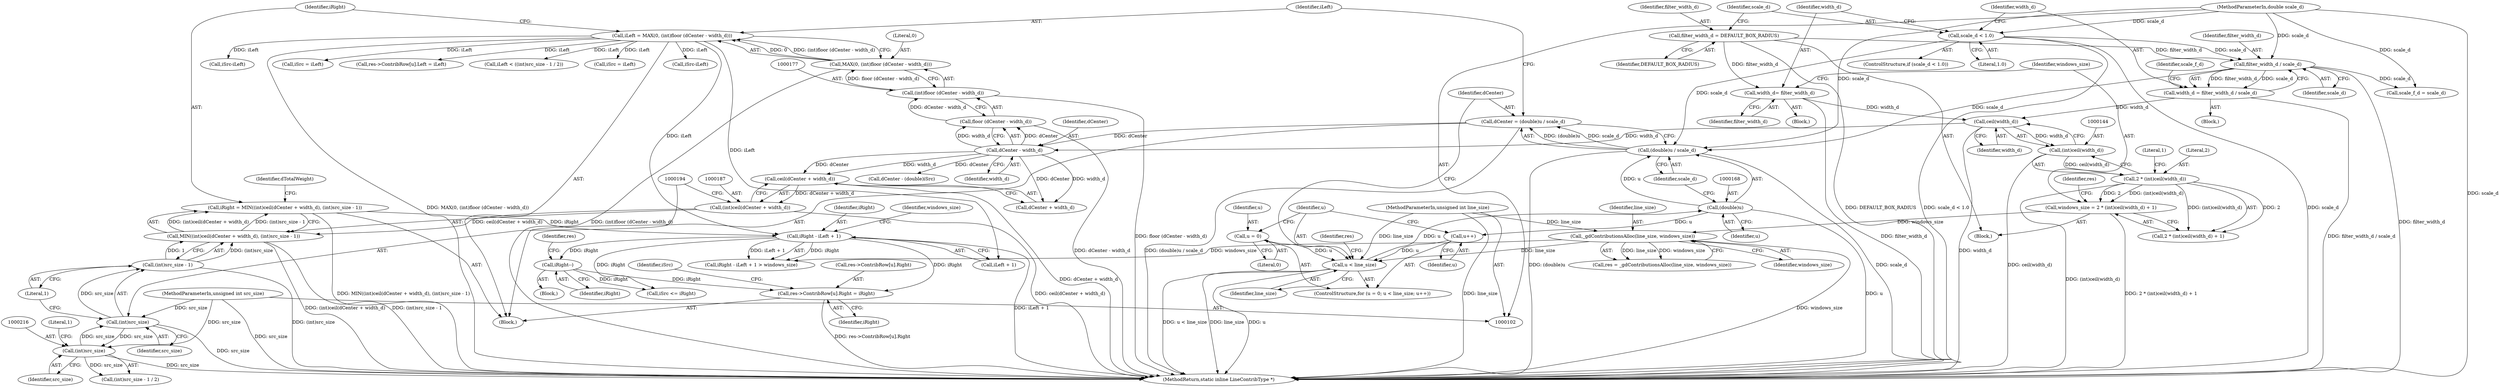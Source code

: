 digraph "0_libgd_4f65a3e4eedaffa1efcf9ee1eb08f0b504fbc31a@array" {
"1000237" [label="(Call,res->ContribRow[u].Right = iRight)"];
"1000226" [label="(Call,iRight--)"];
"1000204" [label="(Call,iRight - iLeft + 1)"];
"1000183" [label="(Call,iRight = MIN((int)ceil(dCenter + width_d), (int)src_size - 1))"];
"1000185" [label="(Call,MIN((int)ceil(dCenter + width_d), (int)src_size - 1))"];
"1000186" [label="(Call,(int)ceil(dCenter + width_d))"];
"1000188" [label="(Call,ceil(dCenter + width_d))"];
"1000179" [label="(Call,dCenter - width_d)"];
"1000164" [label="(Call,dCenter = (double)u / scale_d)"];
"1000166" [label="(Call,(double)u / scale_d)"];
"1000167" [label="(Call,(double)u)"];
"1000157" [label="(Call,u < line_size)"];
"1000154" [label="(Call,u = 0)"];
"1000160" [label="(Call,u++)"];
"1000150" [label="(Call,_gdContributionsAlloc(line_size, windows_size))"];
"1000103" [label="(MethodParameterIn,unsigned int line_size)"];
"1000138" [label="(Call,windows_size = 2 * (int)ceil(width_d) + 1)"];
"1000141" [label="(Call,2 * (int)ceil(width_d))"];
"1000143" [label="(Call,(int)ceil(width_d))"];
"1000145" [label="(Call,ceil(width_d))"];
"1000125" [label="(Call,width_d = filter_width_d / scale_d)"];
"1000127" [label="(Call,filter_width_d / scale_d)"];
"1000114" [label="(Call,filter_width_d = DEFAULT_BOX_RADIUS)"];
"1000121" [label="(Call,scale_d < 1.0)"];
"1000105" [label="(MethodParameterIn,double scale_d)"];
"1000135" [label="(Call,width_d= filter_width_d)"];
"1000192" [label="(Call,(int)src_size - 1)"];
"1000193" [label="(Call,(int)src_size)"];
"1000215" [label="(Call,(int)src_size)"];
"1000104" [label="(MethodParameterIn,unsigned int src_size)"];
"1000172" [label="(Call,iLeft = MAX(0, (int)floor (dCenter - width_d)))"];
"1000174" [label="(Call,MAX(0, (int)floor (dCenter - width_d)))"];
"1000176" [label="(Call,(int)floor (dCenter - width_d))"];
"1000178" [label="(Call,floor (dCenter - width_d))"];
"1000105" [label="(MethodParameterIn,double scale_d)"];
"1000114" [label="(Call,filter_width_d = DEFAULT_BOX_RADIUS)"];
"1000124" [label="(Block,)"];
"1000131" [label="(Identifier,scale_f_d)"];
"1000184" [label="(Identifier,iRight)"];
"1000107" [label="(Block,)"];
"1000127" [label="(Call,filter_width_d / scale_d)"];
"1000232" [label="(Identifier,res)"];
"1000141" [label="(Call,2 * (int)ceil(width_d))"];
"1000267" [label="(Call,iSrc-iLeft)"];
"1000206" [label="(Call,iLeft + 1)"];
"1000186" [label="(Call,(int)ceil(dCenter + width_d))"];
"1000125" [label="(Call,width_d = filter_width_d / scale_d)"];
"1000199" [label="(Identifier,dTotalWeight)"];
"1000214" [label="(Call,(int)src_size - 1 / 2)"];
"1000151" [label="(Identifier,line_size)"];
"1000130" [label="(Call,scale_f_d = scale_d)"];
"1000176" [label="(Call,(int)floor (dCenter - width_d))"];
"1000172" [label="(Call,iLeft = MAX(0, (int)floor (dCenter - width_d)))"];
"1000150" [label="(Call,_gdContributionsAlloc(line_size, windows_size))"];
"1000135" [label="(Call,width_d= filter_width_d)"];
"1000209" [label="(Identifier,windows_size)"];
"1000122" [label="(Identifier,scale_d)"];
"1000145" [label="(Call,ceil(width_d))"];
"1000167" [label="(Call,(double)u)"];
"1000215" [label="(Call,(int)src_size)"];
"1000196" [label="(Literal,1)"];
"1000192" [label="(Call,(int)src_size - 1)"];
"1000103" [label="(MethodParameterIn,unsigned int line_size)"];
"1000195" [label="(Identifier,src_size)"];
"1000137" [label="(Identifier,filter_width_d)"];
"1000155" [label="(Identifier,u)"];
"1000143" [label="(Call,(int)ceil(width_d))"];
"1000161" [label="(Identifier,u)"];
"1000164" [label="(Call,dCenter = (double)u / scale_d)"];
"1000126" [label="(Identifier,width_d)"];
"1000159" [label="(Identifier,line_size)"];
"1000188" [label="(Call,ceil(dCenter + width_d))"];
"1000204" [label="(Call,iRight - iLeft + 1)"];
"1000295" [label="(Call,iSrc = iLeft)"];
"1000219" [label="(Literal,1)"];
"1000248" [label="(Identifier,iSrc)"];
"1000275" [label="(Call,dCenter - (double)iSrc)"];
"1000162" [label="(Block,)"];
"1000165" [label="(Identifier,dCenter)"];
"1000226" [label="(Call,iRight--)"];
"1000154" [label="(Call,u = 0)"];
"1000152" [label="(Identifier,windows_size)"];
"1000212" [label="(Call,iLeft < ((int)src_size - 1 / 2))"];
"1000153" [label="(ControlStructure,for (u = 0; u < line_size; u++))"];
"1000121" [label="(Call,scale_d < 1.0)"];
"1000146" [label="(Identifier,width_d)"];
"1000160" [label="(Call,u++)"];
"1000120" [label="(ControlStructure,if (scale_d < 1.0))"];
"1000116" [label="(Identifier,DEFAULT_BOX_RADIUS)"];
"1000185" [label="(Call,MIN((int)ceil(dCenter + width_d), (int)src_size - 1))"];
"1000181" [label="(Identifier,width_d)"];
"1000129" [label="(Identifier,scale_d)"];
"1000228" [label="(Call,res->ContribRow[u].Left = iLeft)"];
"1000225" [label="(Block,)"];
"1000149" [label="(Identifier,res)"];
"1000142" [label="(Literal,2)"];
"1000183" [label="(Call,iRight = MIN((int)ceil(dCenter + width_d), (int)src_size - 1))"];
"1000169" [label="(Identifier,u)"];
"1000319" [label="(MethodReturn,static inline LineContribType *)"];
"1000134" [label="(Block,)"];
"1000158" [label="(Identifier,u)"];
"1000166" [label="(Call,(double)u / scale_d)"];
"1000147" [label="(Literal,1)"];
"1000123" [label="(Literal,1.0)"];
"1000148" [label="(Call,res = _gdContributionsAlloc(line_size, windows_size))"];
"1000193" [label="(Call,(int)src_size)"];
"1000238" [label="(Call,res->ContribRow[u].Right)"];
"1000245" [label="(Identifier,iRight)"];
"1000157" [label="(Call,u < line_size)"];
"1000139" [label="(Identifier,windows_size)"];
"1000175" [label="(Literal,0)"];
"1000250" [label="(Call,iSrc <= iRight)"];
"1000136" [label="(Identifier,width_d)"];
"1000179" [label="(Call,dCenter - width_d)"];
"1000178" [label="(Call,floor (dCenter - width_d))"];
"1000237" [label="(Call,res->ContribRow[u].Right = iRight)"];
"1000138" [label="(Call,windows_size = 2 * (int)ceil(width_d) + 1)"];
"1000227" [label="(Identifier,iRight)"];
"1000318" [label="(Identifier,res)"];
"1000180" [label="(Identifier,dCenter)"];
"1000140" [label="(Call,2 * (int)ceil(width_d) + 1)"];
"1000205" [label="(Identifier,iRight)"];
"1000156" [label="(Literal,0)"];
"1000203" [label="(Call,iRight - iLeft + 1 > windows_size)"];
"1000170" [label="(Identifier,scale_d)"];
"1000174" [label="(Call,MAX(0, (int)floor (dCenter - width_d)))"];
"1000247" [label="(Call,iSrc = iLeft)"];
"1000173" [label="(Identifier,iLeft)"];
"1000104" [label="(MethodParameterIn,unsigned int src_size)"];
"1000115" [label="(Identifier,filter_width_d)"];
"1000313" [label="(Call,iSrc-iLeft)"];
"1000189" [label="(Call,dCenter + width_d)"];
"1000217" [label="(Identifier,src_size)"];
"1000128" [label="(Identifier,filter_width_d)"];
"1000237" -> "1000162"  [label="AST: "];
"1000237" -> "1000245"  [label="CFG: "];
"1000238" -> "1000237"  [label="AST: "];
"1000245" -> "1000237"  [label="AST: "];
"1000248" -> "1000237"  [label="CFG: "];
"1000237" -> "1000319"  [label="DDG: res->ContribRow[u].Right"];
"1000226" -> "1000237"  [label="DDG: iRight"];
"1000204" -> "1000237"  [label="DDG: iRight"];
"1000226" -> "1000225"  [label="AST: "];
"1000226" -> "1000227"  [label="CFG: "];
"1000227" -> "1000226"  [label="AST: "];
"1000232" -> "1000226"  [label="CFG: "];
"1000204" -> "1000226"  [label="DDG: iRight"];
"1000226" -> "1000250"  [label="DDG: iRight"];
"1000204" -> "1000203"  [label="AST: "];
"1000204" -> "1000206"  [label="CFG: "];
"1000205" -> "1000204"  [label="AST: "];
"1000206" -> "1000204"  [label="AST: "];
"1000209" -> "1000204"  [label="CFG: "];
"1000204" -> "1000319"  [label="DDG: iLeft + 1"];
"1000204" -> "1000203"  [label="DDG: iRight"];
"1000204" -> "1000203"  [label="DDG: iLeft + 1"];
"1000183" -> "1000204"  [label="DDG: iRight"];
"1000172" -> "1000204"  [label="DDG: iLeft"];
"1000204" -> "1000250"  [label="DDG: iRight"];
"1000183" -> "1000162"  [label="AST: "];
"1000183" -> "1000185"  [label="CFG: "];
"1000184" -> "1000183"  [label="AST: "];
"1000185" -> "1000183"  [label="AST: "];
"1000199" -> "1000183"  [label="CFG: "];
"1000183" -> "1000319"  [label="DDG: MIN((int)ceil(dCenter + width_d), (int)src_size - 1)"];
"1000185" -> "1000183"  [label="DDG: (int)ceil(dCenter + width_d)"];
"1000185" -> "1000183"  [label="DDG: (int)src_size - 1"];
"1000185" -> "1000192"  [label="CFG: "];
"1000186" -> "1000185"  [label="AST: "];
"1000192" -> "1000185"  [label="AST: "];
"1000185" -> "1000319"  [label="DDG: (int)ceil(dCenter + width_d)"];
"1000185" -> "1000319"  [label="DDG: (int)src_size - 1"];
"1000186" -> "1000185"  [label="DDG: ceil(dCenter + width_d)"];
"1000192" -> "1000185"  [label="DDG: (int)src_size"];
"1000192" -> "1000185"  [label="DDG: 1"];
"1000186" -> "1000188"  [label="CFG: "];
"1000187" -> "1000186"  [label="AST: "];
"1000188" -> "1000186"  [label="AST: "];
"1000194" -> "1000186"  [label="CFG: "];
"1000186" -> "1000319"  [label="DDG: ceil(dCenter + width_d)"];
"1000188" -> "1000186"  [label="DDG: dCenter + width_d"];
"1000188" -> "1000189"  [label="CFG: "];
"1000189" -> "1000188"  [label="AST: "];
"1000188" -> "1000319"  [label="DDG: dCenter + width_d"];
"1000179" -> "1000188"  [label="DDG: dCenter"];
"1000179" -> "1000188"  [label="DDG: width_d"];
"1000179" -> "1000178"  [label="AST: "];
"1000179" -> "1000181"  [label="CFG: "];
"1000180" -> "1000179"  [label="AST: "];
"1000181" -> "1000179"  [label="AST: "];
"1000178" -> "1000179"  [label="CFG: "];
"1000179" -> "1000178"  [label="DDG: dCenter"];
"1000179" -> "1000178"  [label="DDG: width_d"];
"1000164" -> "1000179"  [label="DDG: dCenter"];
"1000145" -> "1000179"  [label="DDG: width_d"];
"1000179" -> "1000189"  [label="DDG: dCenter"];
"1000179" -> "1000189"  [label="DDG: width_d"];
"1000179" -> "1000275"  [label="DDG: dCenter"];
"1000164" -> "1000162"  [label="AST: "];
"1000164" -> "1000166"  [label="CFG: "];
"1000165" -> "1000164"  [label="AST: "];
"1000166" -> "1000164"  [label="AST: "];
"1000173" -> "1000164"  [label="CFG: "];
"1000164" -> "1000319"  [label="DDG: (double)u / scale_d"];
"1000166" -> "1000164"  [label="DDG: (double)u"];
"1000166" -> "1000164"  [label="DDG: scale_d"];
"1000166" -> "1000170"  [label="CFG: "];
"1000167" -> "1000166"  [label="AST: "];
"1000170" -> "1000166"  [label="AST: "];
"1000166" -> "1000319"  [label="DDG: (double)u"];
"1000166" -> "1000319"  [label="DDG: scale_d"];
"1000167" -> "1000166"  [label="DDG: u"];
"1000121" -> "1000166"  [label="DDG: scale_d"];
"1000105" -> "1000166"  [label="DDG: scale_d"];
"1000127" -> "1000166"  [label="DDG: scale_d"];
"1000167" -> "1000169"  [label="CFG: "];
"1000168" -> "1000167"  [label="AST: "];
"1000169" -> "1000167"  [label="AST: "];
"1000170" -> "1000167"  [label="CFG: "];
"1000167" -> "1000319"  [label="DDG: u"];
"1000167" -> "1000160"  [label="DDG: u"];
"1000157" -> "1000167"  [label="DDG: u"];
"1000157" -> "1000153"  [label="AST: "];
"1000157" -> "1000159"  [label="CFG: "];
"1000158" -> "1000157"  [label="AST: "];
"1000159" -> "1000157"  [label="AST: "];
"1000165" -> "1000157"  [label="CFG: "];
"1000318" -> "1000157"  [label="CFG: "];
"1000157" -> "1000319"  [label="DDG: u < line_size"];
"1000157" -> "1000319"  [label="DDG: line_size"];
"1000157" -> "1000319"  [label="DDG: u"];
"1000154" -> "1000157"  [label="DDG: u"];
"1000160" -> "1000157"  [label="DDG: u"];
"1000150" -> "1000157"  [label="DDG: line_size"];
"1000103" -> "1000157"  [label="DDG: line_size"];
"1000154" -> "1000153"  [label="AST: "];
"1000154" -> "1000156"  [label="CFG: "];
"1000155" -> "1000154"  [label="AST: "];
"1000156" -> "1000154"  [label="AST: "];
"1000158" -> "1000154"  [label="CFG: "];
"1000160" -> "1000153"  [label="AST: "];
"1000160" -> "1000161"  [label="CFG: "];
"1000161" -> "1000160"  [label="AST: "];
"1000158" -> "1000160"  [label="CFG: "];
"1000150" -> "1000148"  [label="AST: "];
"1000150" -> "1000152"  [label="CFG: "];
"1000151" -> "1000150"  [label="AST: "];
"1000152" -> "1000150"  [label="AST: "];
"1000148" -> "1000150"  [label="CFG: "];
"1000150" -> "1000319"  [label="DDG: windows_size"];
"1000150" -> "1000148"  [label="DDG: line_size"];
"1000150" -> "1000148"  [label="DDG: windows_size"];
"1000103" -> "1000150"  [label="DDG: line_size"];
"1000138" -> "1000150"  [label="DDG: windows_size"];
"1000150" -> "1000203"  [label="DDG: windows_size"];
"1000103" -> "1000102"  [label="AST: "];
"1000103" -> "1000319"  [label="DDG: line_size"];
"1000138" -> "1000107"  [label="AST: "];
"1000138" -> "1000140"  [label="CFG: "];
"1000139" -> "1000138"  [label="AST: "];
"1000140" -> "1000138"  [label="AST: "];
"1000149" -> "1000138"  [label="CFG: "];
"1000138" -> "1000319"  [label="DDG: 2 * (int)ceil(width_d) + 1"];
"1000141" -> "1000138"  [label="DDG: 2"];
"1000141" -> "1000138"  [label="DDG: (int)ceil(width_d)"];
"1000141" -> "1000140"  [label="AST: "];
"1000141" -> "1000143"  [label="CFG: "];
"1000142" -> "1000141"  [label="AST: "];
"1000143" -> "1000141"  [label="AST: "];
"1000147" -> "1000141"  [label="CFG: "];
"1000141" -> "1000319"  [label="DDG: (int)ceil(width_d)"];
"1000141" -> "1000140"  [label="DDG: 2"];
"1000141" -> "1000140"  [label="DDG: (int)ceil(width_d)"];
"1000143" -> "1000141"  [label="DDG: ceil(width_d)"];
"1000143" -> "1000145"  [label="CFG: "];
"1000144" -> "1000143"  [label="AST: "];
"1000145" -> "1000143"  [label="AST: "];
"1000143" -> "1000319"  [label="DDG: ceil(width_d)"];
"1000145" -> "1000143"  [label="DDG: width_d"];
"1000145" -> "1000146"  [label="CFG: "];
"1000146" -> "1000145"  [label="AST: "];
"1000145" -> "1000319"  [label="DDG: width_d"];
"1000125" -> "1000145"  [label="DDG: width_d"];
"1000135" -> "1000145"  [label="DDG: width_d"];
"1000125" -> "1000124"  [label="AST: "];
"1000125" -> "1000127"  [label="CFG: "];
"1000126" -> "1000125"  [label="AST: "];
"1000127" -> "1000125"  [label="AST: "];
"1000131" -> "1000125"  [label="CFG: "];
"1000125" -> "1000319"  [label="DDG: filter_width_d / scale_d"];
"1000127" -> "1000125"  [label="DDG: filter_width_d"];
"1000127" -> "1000125"  [label="DDG: scale_d"];
"1000127" -> "1000129"  [label="CFG: "];
"1000128" -> "1000127"  [label="AST: "];
"1000129" -> "1000127"  [label="AST: "];
"1000127" -> "1000319"  [label="DDG: filter_width_d"];
"1000114" -> "1000127"  [label="DDG: filter_width_d"];
"1000121" -> "1000127"  [label="DDG: scale_d"];
"1000105" -> "1000127"  [label="DDG: scale_d"];
"1000127" -> "1000130"  [label="DDG: scale_d"];
"1000114" -> "1000107"  [label="AST: "];
"1000114" -> "1000116"  [label="CFG: "];
"1000115" -> "1000114"  [label="AST: "];
"1000116" -> "1000114"  [label="AST: "];
"1000122" -> "1000114"  [label="CFG: "];
"1000114" -> "1000319"  [label="DDG: DEFAULT_BOX_RADIUS"];
"1000114" -> "1000135"  [label="DDG: filter_width_d"];
"1000121" -> "1000120"  [label="AST: "];
"1000121" -> "1000123"  [label="CFG: "];
"1000122" -> "1000121"  [label="AST: "];
"1000123" -> "1000121"  [label="AST: "];
"1000126" -> "1000121"  [label="CFG: "];
"1000136" -> "1000121"  [label="CFG: "];
"1000121" -> "1000319"  [label="DDG: scale_d < 1.0"];
"1000121" -> "1000319"  [label="DDG: scale_d"];
"1000105" -> "1000121"  [label="DDG: scale_d"];
"1000105" -> "1000102"  [label="AST: "];
"1000105" -> "1000319"  [label="DDG: scale_d"];
"1000105" -> "1000130"  [label="DDG: scale_d"];
"1000135" -> "1000134"  [label="AST: "];
"1000135" -> "1000137"  [label="CFG: "];
"1000136" -> "1000135"  [label="AST: "];
"1000137" -> "1000135"  [label="AST: "];
"1000139" -> "1000135"  [label="CFG: "];
"1000135" -> "1000319"  [label="DDG: filter_width_d"];
"1000192" -> "1000196"  [label="CFG: "];
"1000193" -> "1000192"  [label="AST: "];
"1000196" -> "1000192"  [label="AST: "];
"1000192" -> "1000319"  [label="DDG: (int)src_size"];
"1000193" -> "1000192"  [label="DDG: src_size"];
"1000193" -> "1000195"  [label="CFG: "];
"1000194" -> "1000193"  [label="AST: "];
"1000195" -> "1000193"  [label="AST: "];
"1000196" -> "1000193"  [label="CFG: "];
"1000193" -> "1000319"  [label="DDG: src_size"];
"1000215" -> "1000193"  [label="DDG: src_size"];
"1000104" -> "1000193"  [label="DDG: src_size"];
"1000193" -> "1000215"  [label="DDG: src_size"];
"1000215" -> "1000214"  [label="AST: "];
"1000215" -> "1000217"  [label="CFG: "];
"1000216" -> "1000215"  [label="AST: "];
"1000217" -> "1000215"  [label="AST: "];
"1000219" -> "1000215"  [label="CFG: "];
"1000215" -> "1000319"  [label="DDG: src_size"];
"1000215" -> "1000214"  [label="DDG: src_size"];
"1000104" -> "1000215"  [label="DDG: src_size"];
"1000104" -> "1000102"  [label="AST: "];
"1000104" -> "1000319"  [label="DDG: src_size"];
"1000172" -> "1000162"  [label="AST: "];
"1000172" -> "1000174"  [label="CFG: "];
"1000173" -> "1000172"  [label="AST: "];
"1000174" -> "1000172"  [label="AST: "];
"1000184" -> "1000172"  [label="CFG: "];
"1000172" -> "1000319"  [label="DDG: MAX(0, (int)floor (dCenter - width_d))"];
"1000174" -> "1000172"  [label="DDG: 0"];
"1000174" -> "1000172"  [label="DDG: (int)floor (dCenter - width_d)"];
"1000172" -> "1000206"  [label="DDG: iLeft"];
"1000172" -> "1000212"  [label="DDG: iLeft"];
"1000172" -> "1000228"  [label="DDG: iLeft"];
"1000172" -> "1000247"  [label="DDG: iLeft"];
"1000172" -> "1000267"  [label="DDG: iLeft"];
"1000172" -> "1000295"  [label="DDG: iLeft"];
"1000172" -> "1000313"  [label="DDG: iLeft"];
"1000174" -> "1000176"  [label="CFG: "];
"1000175" -> "1000174"  [label="AST: "];
"1000176" -> "1000174"  [label="AST: "];
"1000174" -> "1000319"  [label="DDG: (int)floor (dCenter - width_d)"];
"1000176" -> "1000174"  [label="DDG: floor (dCenter - width_d)"];
"1000176" -> "1000178"  [label="CFG: "];
"1000177" -> "1000176"  [label="AST: "];
"1000178" -> "1000176"  [label="AST: "];
"1000176" -> "1000319"  [label="DDG: floor (dCenter - width_d)"];
"1000178" -> "1000176"  [label="DDG: dCenter - width_d"];
"1000178" -> "1000319"  [label="DDG: dCenter - width_d"];
}
